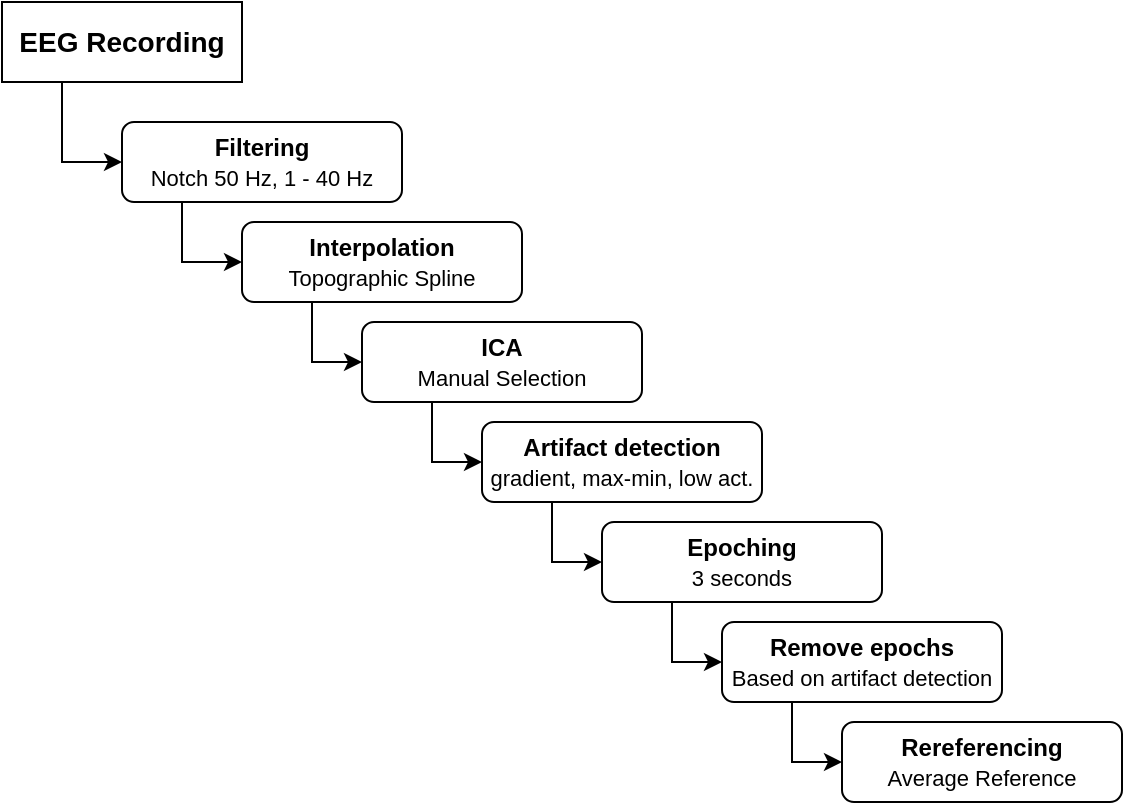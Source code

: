 <mxfile version="21.1.5" type="device">
  <diagram name="Page-1" id="tdHfhGkceOlnEOxhdrvR">
    <mxGraphModel dx="1290" dy="549" grid="1" gridSize="10" guides="1" tooltips="1" connect="1" arrows="1" fold="1" page="1" pageScale="1" pageWidth="827" pageHeight="1169" math="0" shadow="0">
      <root>
        <mxCell id="0" />
        <mxCell id="1" parent="0" />
        <mxCell id="n_QromgMuCSa9XtbqKkX-10" style="edgeStyle=orthogonalEdgeStyle;rounded=0;orthogonalLoop=1;jettySize=auto;html=1;exitX=0.25;exitY=1;exitDx=0;exitDy=0;entryX=0;entryY=0.5;entryDx=0;entryDy=0;" edge="1" parent="1" source="n_QromgMuCSa9XtbqKkX-1" target="n_QromgMuCSa9XtbqKkX-2">
          <mxGeometry relative="1" as="geometry" />
        </mxCell>
        <mxCell id="n_QromgMuCSa9XtbqKkX-1" value="&lt;font style=&quot;font-size: 14px;&quot;&gt;&lt;b&gt;EEG Recording&lt;/b&gt;&lt;/font&gt;" style="rounded=0;whiteSpace=wrap;html=1;" vertex="1" parent="1">
          <mxGeometry x="60" y="70" width="120" height="40" as="geometry" />
        </mxCell>
        <mxCell id="n_QromgMuCSa9XtbqKkX-15" style="edgeStyle=orthogonalEdgeStyle;rounded=0;orthogonalLoop=1;jettySize=auto;html=1;exitX=0.25;exitY=1;exitDx=0;exitDy=0;entryX=0;entryY=0.5;entryDx=0;entryDy=0;" edge="1" parent="1" source="n_QromgMuCSa9XtbqKkX-2" target="n_QromgMuCSa9XtbqKkX-3">
          <mxGeometry relative="1" as="geometry">
            <Array as="points">
              <mxPoint x="150" y="170" />
              <mxPoint x="150" y="200" />
            </Array>
          </mxGeometry>
        </mxCell>
        <mxCell id="n_QromgMuCSa9XtbqKkX-2" value="&lt;b&gt;Filtering&lt;/b&gt;&lt;font style=&quot;font-size: 6px;&quot;&gt;&lt;br&gt;&lt;/font&gt;&lt;font style=&quot;font-size: 11px;&quot;&gt;Notch 50 Hz, 1 - 40 Hz&lt;/font&gt;" style="rounded=1;whiteSpace=wrap;html=1;" vertex="1" parent="1">
          <mxGeometry x="120" y="130" width="140" height="40" as="geometry" />
        </mxCell>
        <mxCell id="n_QromgMuCSa9XtbqKkX-3" value="&lt;b&gt;Interpolation&lt;/b&gt;&lt;font style=&quot;font-size: 6px;&quot;&gt;&lt;br&gt;&lt;/font&gt;&lt;font style=&quot;font-size: 11px;&quot;&gt;Topographic Spline&lt;/font&gt;" style="rounded=1;whiteSpace=wrap;html=1;" vertex="1" parent="1">
          <mxGeometry x="180" y="180" width="140" height="40" as="geometry" />
        </mxCell>
        <mxCell id="n_QromgMuCSa9XtbqKkX-4" value="&lt;b&gt;ICA&lt;/b&gt;&lt;font style=&quot;font-size: 6px;&quot;&gt;&lt;br&gt;&lt;/font&gt;&lt;font style=&quot;font-size: 11px;&quot;&gt;Manual Selection&lt;/font&gt;" style="rounded=1;whiteSpace=wrap;html=1;" vertex="1" parent="1">
          <mxGeometry x="240" y="230" width="140" height="40" as="geometry" />
        </mxCell>
        <mxCell id="n_QromgMuCSa9XtbqKkX-5" value="&lt;b&gt;Artifact detection&lt;/b&gt;&lt;font style=&quot;font-size: 6px;&quot;&gt;&lt;br&gt;&lt;/font&gt;&lt;font style=&quot;font-size: 11px;&quot;&gt;gradient, max-min, low act.&lt;/font&gt;" style="rounded=1;whiteSpace=wrap;html=1;" vertex="1" parent="1">
          <mxGeometry x="300" y="280" width="140" height="40" as="geometry" />
        </mxCell>
        <mxCell id="n_QromgMuCSa9XtbqKkX-6" value="&lt;b&gt;Epoching&lt;/b&gt;&lt;font style=&quot;font-size: 6px;&quot;&gt;&lt;br&gt;&lt;/font&gt;&lt;font style=&quot;font-size: 11px;&quot;&gt;3 seconds&lt;/font&gt;" style="rounded=1;whiteSpace=wrap;html=1;" vertex="1" parent="1">
          <mxGeometry x="360" y="330" width="140" height="40" as="geometry" />
        </mxCell>
        <mxCell id="n_QromgMuCSa9XtbqKkX-7" value="&lt;b&gt;Remove epochs&lt;/b&gt;&lt;font style=&quot;font-size: 6px;&quot;&gt;&lt;br&gt;&lt;/font&gt;&lt;font style=&quot;font-size: 11px;&quot;&gt;Based on artifact detection&lt;/font&gt;" style="rounded=1;whiteSpace=wrap;html=1;" vertex="1" parent="1">
          <mxGeometry x="420" y="380" width="140" height="40" as="geometry" />
        </mxCell>
        <mxCell id="n_QromgMuCSa9XtbqKkX-8" value="&lt;b&gt;Rereferencing&lt;/b&gt;&lt;font style=&quot;font-size: 6px;&quot;&gt;&lt;br&gt;&lt;/font&gt;&lt;font style=&quot;font-size: 11px;&quot;&gt;Average Reference&lt;/font&gt;" style="rounded=1;whiteSpace=wrap;html=1;" vertex="1" parent="1">
          <mxGeometry x="480" y="430" width="140" height="40" as="geometry" />
        </mxCell>
        <mxCell id="n_QromgMuCSa9XtbqKkX-17" style="edgeStyle=orthogonalEdgeStyle;rounded=0;orthogonalLoop=1;jettySize=auto;html=1;exitX=0.25;exitY=1;exitDx=0;exitDy=0;entryX=0;entryY=0.5;entryDx=0;entryDy=0;" edge="1" parent="1">
          <mxGeometry relative="1" as="geometry">
            <mxPoint x="215" y="220" as="sourcePoint" />
            <mxPoint x="240" y="250" as="targetPoint" />
            <Array as="points">
              <mxPoint x="215" y="250" />
            </Array>
          </mxGeometry>
        </mxCell>
        <mxCell id="n_QromgMuCSa9XtbqKkX-18" style="edgeStyle=orthogonalEdgeStyle;rounded=0;orthogonalLoop=1;jettySize=auto;html=1;exitX=0.25;exitY=1;exitDx=0;exitDy=0;entryX=0;entryY=0.5;entryDx=0;entryDy=0;" edge="1" parent="1">
          <mxGeometry relative="1" as="geometry">
            <mxPoint x="275" y="270" as="sourcePoint" />
            <mxPoint x="300" y="300" as="targetPoint" />
            <Array as="points">
              <mxPoint x="275" y="300" />
            </Array>
          </mxGeometry>
        </mxCell>
        <mxCell id="n_QromgMuCSa9XtbqKkX-24" style="edgeStyle=orthogonalEdgeStyle;rounded=0;orthogonalLoop=1;jettySize=auto;html=1;exitX=0.25;exitY=1;exitDx=0;exitDy=0;entryX=0;entryY=0.5;entryDx=0;entryDy=0;" edge="1" parent="1">
          <mxGeometry relative="1" as="geometry">
            <mxPoint x="335" y="320" as="sourcePoint" />
            <mxPoint x="360" y="350" as="targetPoint" />
            <Array as="points">
              <mxPoint x="335" y="350" />
            </Array>
          </mxGeometry>
        </mxCell>
        <mxCell id="n_QromgMuCSa9XtbqKkX-25" style="edgeStyle=orthogonalEdgeStyle;rounded=0;orthogonalLoop=1;jettySize=auto;html=1;exitX=0.25;exitY=1;exitDx=0;exitDy=0;entryX=0;entryY=0.5;entryDx=0;entryDy=0;" edge="1" parent="1">
          <mxGeometry relative="1" as="geometry">
            <mxPoint x="395" y="370" as="sourcePoint" />
            <mxPoint x="420" y="400" as="targetPoint" />
            <Array as="points">
              <mxPoint x="395" y="400" />
            </Array>
          </mxGeometry>
        </mxCell>
        <mxCell id="n_QromgMuCSa9XtbqKkX-26" style="edgeStyle=orthogonalEdgeStyle;rounded=0;orthogonalLoop=1;jettySize=auto;html=1;exitX=0.25;exitY=1;exitDx=0;exitDy=0;entryX=0;entryY=0.5;entryDx=0;entryDy=0;" edge="1" parent="1">
          <mxGeometry relative="1" as="geometry">
            <mxPoint x="455" y="420" as="sourcePoint" />
            <mxPoint x="480" y="450" as="targetPoint" />
            <Array as="points">
              <mxPoint x="455" y="450" />
            </Array>
          </mxGeometry>
        </mxCell>
      </root>
    </mxGraphModel>
  </diagram>
</mxfile>
